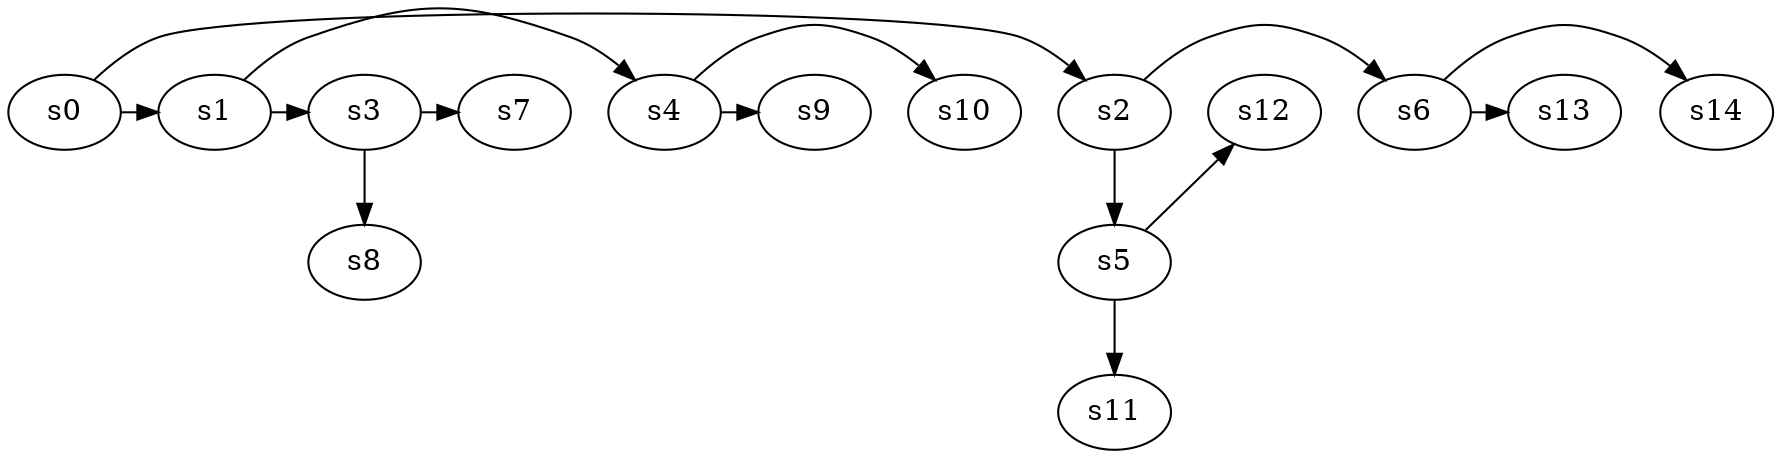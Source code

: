 digraph game_0256_branch_4_2 {
    s0 [name="s0", player=0, target=1];
    s1 [name="s1", player=1];
    s2 [name="s2", player=1];
    s3 [name="s3", player=1, target=1];
    s4 [name="s4", player=1, target=1];
    s5 [name="s5", player=0];
    s6 [name="s6", player=0, target=1];
    s7 [name="s7", player=0];
    s8 [name="s8", player=0];
    s9 [name="s9", player=0, target=1];
    s10 [name="s10", player=0];
    s11 [name="s11", player=1];
    s12 [name="s12", player=0];
    s13 [name="s13", player=1];
    s14 [name="s14", player=1, target=1];

    s0 -> s1 [constraint="time % 2 == 0 || time % 2 == 1"];
    s0 -> s2 [constraint="time % 3 == 0 || time % 2 == 1"];
    s1 -> s3 [constraint="time % 5 == 4"];
    s1 -> s4 [constraint="time % 2 == 1"];
    s2 -> s5;
    s2 -> s6 [constraint="time == 8"];
    s3 -> s7 [constraint="!(time % 4 == 0)"];
    s3 -> s8;
    s4 -> s9 [constraint="time == 8 || time == 14"];
    s4 -> s10 [constraint="time % 6 == 1"];
    s5 -> s11;
    s5 -> s12 [constraint="!(time % 4 == 0)"];
    s6 -> s13 [constraint="time == 10"];
    s6 -> s14 [constraint="time == 6"];
}
